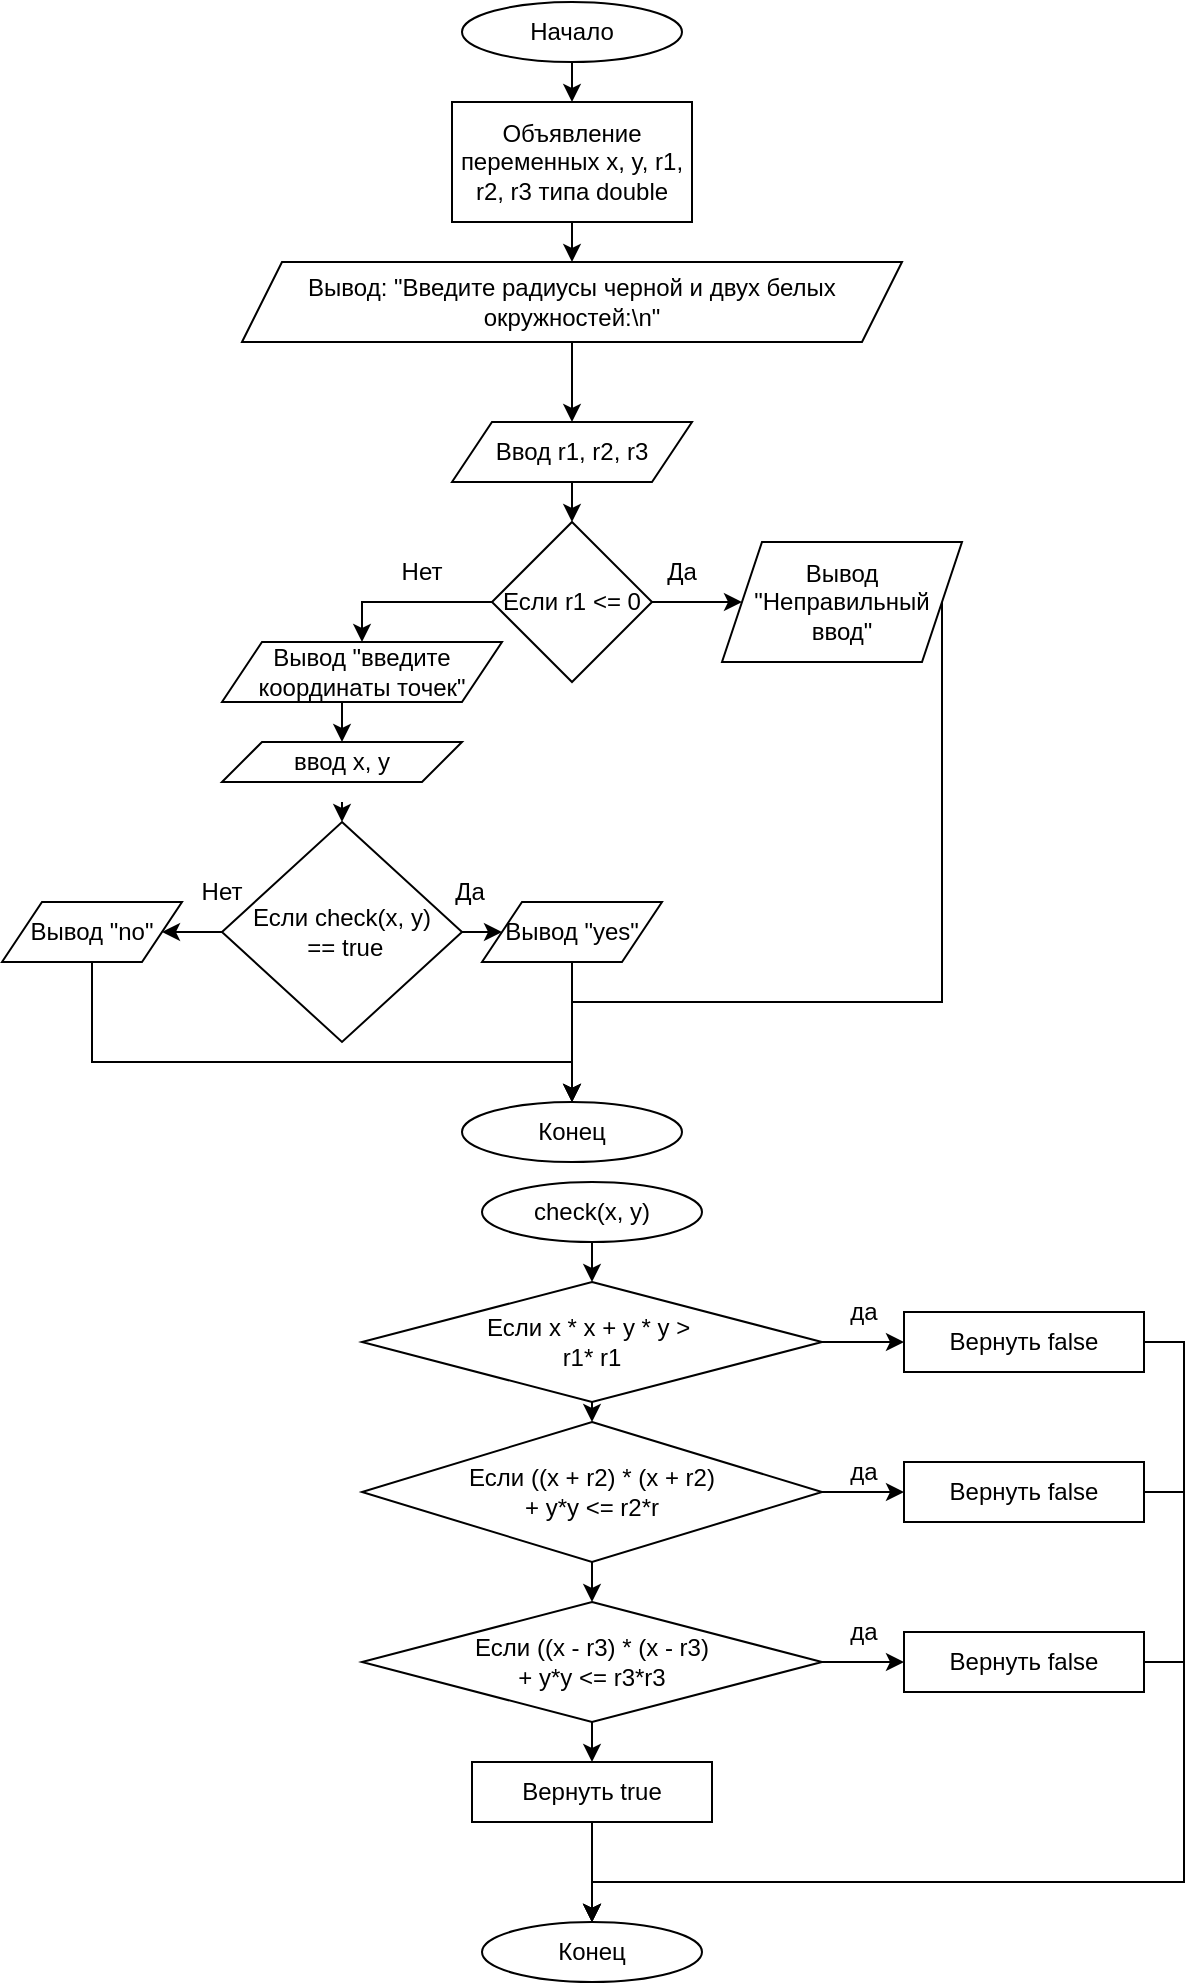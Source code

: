 <mxfile version="24.7.12">
  <diagram id="C5RBs43oDa-KdzZeNtuy" name="Page-1">
    <mxGraphModel dx="977" dy="563" grid="1" gridSize="10" guides="1" tooltips="1" connect="1" arrows="1" fold="1" page="1" pageScale="1" pageWidth="827" pageHeight="1169" math="0" shadow="0">
      <root>
        <mxCell id="WIyWlLk6GJQsqaUBKTNV-0" />
        <mxCell id="WIyWlLk6GJQsqaUBKTNV-1" parent="WIyWlLk6GJQsqaUBKTNV-0" />
        <mxCell id="s0M_Ey_tbC9sjgcI6Hga-5" style="edgeStyle=orthogonalEdgeStyle;rounded=0;orthogonalLoop=1;jettySize=auto;html=1;exitX=0.5;exitY=1;exitDx=0;exitDy=0;entryX=0.5;entryY=0;entryDx=0;entryDy=0;" edge="1" parent="WIyWlLk6GJQsqaUBKTNV-1" source="G4KBmSxN6sylE5Wgttx4-0" target="s0M_Ey_tbC9sjgcI6Hga-4">
          <mxGeometry relative="1" as="geometry" />
        </mxCell>
        <mxCell id="G4KBmSxN6sylE5Wgttx4-0" value="Начало" style="ellipse;whiteSpace=wrap;html=1;" parent="WIyWlLk6GJQsqaUBKTNV-1" vertex="1">
          <mxGeometry x="370" y="60" width="110" height="30" as="geometry" />
        </mxCell>
        <mxCell id="G4KBmSxN6sylE5Wgttx4-1" value="Конец" style="ellipse;whiteSpace=wrap;html=1;" parent="WIyWlLk6GJQsqaUBKTNV-1" vertex="1">
          <mxGeometry x="370" y="610" width="110" height="30" as="geometry" />
        </mxCell>
        <mxCell id="G4KBmSxN6sylE5Wgttx4-5" style="edgeStyle=orthogonalEdgeStyle;rounded=0;orthogonalLoop=1;jettySize=auto;html=1;exitX=0.5;exitY=1;exitDx=0;exitDy=0;entryX=0.5;entryY=0;entryDx=0;entryDy=0;" parent="WIyWlLk6GJQsqaUBKTNV-1" source="G4KBmSxN6sylE5Wgttx4-2" target="G4KBmSxN6sylE5Wgttx4-4" edge="1">
          <mxGeometry relative="1" as="geometry" />
        </mxCell>
        <mxCell id="G4KBmSxN6sylE5Wgttx4-2" value="Ввод r1, r2, r3" style="shape=parallelogram;perimeter=parallelogramPerimeter;whiteSpace=wrap;html=1;fixedSize=1;" parent="WIyWlLk6GJQsqaUBKTNV-1" vertex="1">
          <mxGeometry x="365" y="270" width="120" height="30" as="geometry" />
        </mxCell>
        <mxCell id="G4KBmSxN6sylE5Wgttx4-7" style="edgeStyle=orthogonalEdgeStyle;rounded=0;orthogonalLoop=1;jettySize=auto;html=1;exitX=1;exitY=0.5;exitDx=0;exitDy=0;entryX=0;entryY=0.5;entryDx=0;entryDy=0;" parent="WIyWlLk6GJQsqaUBKTNV-1" source="G4KBmSxN6sylE5Wgttx4-4" target="G4KBmSxN6sylE5Wgttx4-6" edge="1">
          <mxGeometry relative="1" as="geometry" />
        </mxCell>
        <mxCell id="s0M_Ey_tbC9sjgcI6Hga-11" style="edgeStyle=orthogonalEdgeStyle;rounded=0;orthogonalLoop=1;jettySize=auto;html=1;exitX=0;exitY=0.5;exitDx=0;exitDy=0;entryX=0.5;entryY=0;entryDx=0;entryDy=0;" edge="1" parent="WIyWlLk6GJQsqaUBKTNV-1" source="G4KBmSxN6sylE5Wgttx4-4" target="s0M_Ey_tbC9sjgcI6Hga-10">
          <mxGeometry relative="1" as="geometry" />
        </mxCell>
        <mxCell id="G4KBmSxN6sylE5Wgttx4-4" value="Если r1 &amp;lt;= 0" style="rhombus;whiteSpace=wrap;html=1;" parent="WIyWlLk6GJQsqaUBKTNV-1" vertex="1">
          <mxGeometry x="385" y="320" width="80" height="80" as="geometry" />
        </mxCell>
        <mxCell id="s0M_Ey_tbC9sjgcI6Hga-16" style="edgeStyle=orthogonalEdgeStyle;rounded=0;orthogonalLoop=1;jettySize=auto;html=1;exitX=1;exitY=0.5;exitDx=0;exitDy=0;entryX=0.5;entryY=0;entryDx=0;entryDy=0;" edge="1" parent="WIyWlLk6GJQsqaUBKTNV-1" source="G4KBmSxN6sylE5Wgttx4-6" target="G4KBmSxN6sylE5Wgttx4-1">
          <mxGeometry relative="1" as="geometry">
            <Array as="points">
              <mxPoint x="610" y="560" />
              <mxPoint x="425" y="560" />
            </Array>
          </mxGeometry>
        </mxCell>
        <mxCell id="G4KBmSxN6sylE5Wgttx4-6" value="Вывод &quot;Неправильный ввод&quot;" style="shape=parallelogram;perimeter=parallelogramPerimeter;whiteSpace=wrap;html=1;fixedSize=1;" parent="WIyWlLk6GJQsqaUBKTNV-1" vertex="1">
          <mxGeometry x="500" y="330" width="120" height="60" as="geometry" />
        </mxCell>
        <mxCell id="G4KBmSxN6sylE5Wgttx4-11" value="Да&lt;span style=&quot;color: rgba(0, 0, 0, 0); font-family: monospace; font-size: 0px; text-align: start; text-wrap: nowrap;&quot;&gt;%3CmxGraphModel%3E%3Croot%3E%3CmxCell%20id%3D%220%22%2F%3E%3CmxCell%20id%3D%221%22%20parent%3D%220%22%2F%3E%3CmxCell%20id%3D%222%22%20value%3D%22%D0%9D%D0%B0%D1%87%D0%B0%D0%BB%D0%BE%22%20style%3D%22ellipse%3BwhiteSpace%3Dwrap%3Bhtml%3D1%3B%22%20vertex%3D%221%22%20parent%3D%221%22%3E%3CmxGeometry%20x%3D%22390%22%20y%3D%2260%22%20width%3D%22110%22%20height%3D%2230%22%20as%3D%22geometry%22%2F%3E%3C%2FmxCell%3E%3C%2Froot%3E%3C%2FmxGraphModel%3E&lt;/span&gt;" style="text;html=1;align=center;verticalAlign=middle;whiteSpace=wrap;rounded=0;" parent="WIyWlLk6GJQsqaUBKTNV-1" vertex="1">
          <mxGeometry x="450" y="330" width="60" height="30" as="geometry" />
        </mxCell>
        <mxCell id="G4KBmSxN6sylE5Wgttx4-13" value="Нет" style="text;html=1;align=center;verticalAlign=middle;whiteSpace=wrap;rounded=0;" parent="WIyWlLk6GJQsqaUBKTNV-1" vertex="1">
          <mxGeometry x="320" y="330" width="60" height="30" as="geometry" />
        </mxCell>
        <mxCell id="G4KBmSxN6sylE5Wgttx4-19" style="edgeStyle=orthogonalEdgeStyle;rounded=0;orthogonalLoop=1;jettySize=auto;html=1;exitX=0;exitY=0.5;exitDx=0;exitDy=0;entryX=1;entryY=0.5;entryDx=0;entryDy=0;" parent="WIyWlLk6GJQsqaUBKTNV-1" source="G4KBmSxN6sylE5Wgttx4-15" target="G4KBmSxN6sylE5Wgttx4-18" edge="1">
          <mxGeometry relative="1" as="geometry" />
        </mxCell>
        <mxCell id="G4KBmSxN6sylE5Wgttx4-20" style="edgeStyle=orthogonalEdgeStyle;rounded=0;orthogonalLoop=1;jettySize=auto;html=1;exitX=1;exitY=0.5;exitDx=0;exitDy=0;entryX=0;entryY=0.5;entryDx=0;entryDy=0;" parent="WIyWlLk6GJQsqaUBKTNV-1" source="G4KBmSxN6sylE5Wgttx4-15" target="G4KBmSxN6sylE5Wgttx4-17" edge="1">
          <mxGeometry relative="1" as="geometry" />
        </mxCell>
        <mxCell id="G4KBmSxN6sylE5Wgttx4-15" value="Если check(x, y)&lt;div&gt;&amp;nbsp;== true&lt;/div&gt;" style="rhombus;whiteSpace=wrap;html=1;" parent="WIyWlLk6GJQsqaUBKTNV-1" vertex="1">
          <mxGeometry x="250" y="470" width="120" height="110" as="geometry" />
        </mxCell>
        <mxCell id="s0M_Ey_tbC9sjgcI6Hga-15" style="edgeStyle=orthogonalEdgeStyle;rounded=0;orthogonalLoop=1;jettySize=auto;html=1;exitX=0.5;exitY=1;exitDx=0;exitDy=0;entryX=0.5;entryY=0;entryDx=0;entryDy=0;" edge="1" parent="WIyWlLk6GJQsqaUBKTNV-1" source="G4KBmSxN6sylE5Wgttx4-17" target="G4KBmSxN6sylE5Wgttx4-1">
          <mxGeometry relative="1" as="geometry" />
        </mxCell>
        <mxCell id="G4KBmSxN6sylE5Wgttx4-17" value="Вывод &quot;yes&quot;" style="shape=parallelogram;perimeter=parallelogramPerimeter;whiteSpace=wrap;html=1;fixedSize=1;" parent="WIyWlLk6GJQsqaUBKTNV-1" vertex="1">
          <mxGeometry x="380" y="510" width="90" height="30" as="geometry" />
        </mxCell>
        <mxCell id="s0M_Ey_tbC9sjgcI6Hga-17" style="edgeStyle=orthogonalEdgeStyle;rounded=0;orthogonalLoop=1;jettySize=auto;html=1;exitX=0.5;exitY=1;exitDx=0;exitDy=0;entryX=0.5;entryY=0;entryDx=0;entryDy=0;" edge="1" parent="WIyWlLk6GJQsqaUBKTNV-1" source="G4KBmSxN6sylE5Wgttx4-18" target="G4KBmSxN6sylE5Wgttx4-1">
          <mxGeometry relative="1" as="geometry">
            <Array as="points">
              <mxPoint x="185" y="590" />
              <mxPoint x="425" y="590" />
            </Array>
          </mxGeometry>
        </mxCell>
        <mxCell id="G4KBmSxN6sylE5Wgttx4-18" value="Вывод &quot;no&quot;" style="shape=parallelogram;perimeter=parallelogramPerimeter;whiteSpace=wrap;html=1;fixedSize=1;" parent="WIyWlLk6GJQsqaUBKTNV-1" vertex="1">
          <mxGeometry x="140" y="510" width="90" height="30" as="geometry" />
        </mxCell>
        <mxCell id="G4KBmSxN6sylE5Wgttx4-23" value="Да&lt;span style=&quot;color: rgba(0, 0, 0, 0); font-family: monospace; font-size: 0px; text-align: start; text-wrap: nowrap;&quot;&gt;%3CmxGraphModel%3E%3Croot%3E%3CmxCell%20id%3D%220%22%2F%3E%3CmxCell%20id%3D%221%22%20parent%3D%220%22%2F%3E%3CmxCell%20id%3D%222%22%20value%3D%22%D0%9D%D0%B0%D1%87%D0%B0%D0%BB%D0%BE%22%20style%3D%22ellipse%3BwhiteSpace%3Dwrap%3Bhtml%3D1%3B%22%20vertex%3D%221%22%20parent%3D%221%22%3E%3CmxGeometry%20x%3D%22390%22%20y%3D%2260%22%20width%3D%22110%22%20height%3D%2230%22%20as%3D%22geometry%22%2F%3E%3C%2FmxCell%3E%3C%2Froot%3E%3C%2FmxGraphModel%3E&lt;/span&gt;" style="text;html=1;align=center;verticalAlign=middle;whiteSpace=wrap;rounded=0;" parent="WIyWlLk6GJQsqaUBKTNV-1" vertex="1">
          <mxGeometry x="344" y="490" width="60" height="30" as="geometry" />
        </mxCell>
        <mxCell id="G4KBmSxN6sylE5Wgttx4-24" value="Нет" style="text;html=1;align=center;verticalAlign=middle;whiteSpace=wrap;rounded=0;" parent="WIyWlLk6GJQsqaUBKTNV-1" vertex="1">
          <mxGeometry x="220" y="490" width="60" height="30" as="geometry" />
        </mxCell>
        <mxCell id="G4KBmSxN6sylE5Wgttx4-47" style="edgeStyle=orthogonalEdgeStyle;rounded=0;orthogonalLoop=1;jettySize=auto;html=1;exitX=0.5;exitY=1;exitDx=0;exitDy=0;entryX=0.5;entryY=0;entryDx=0;entryDy=0;" parent="WIyWlLk6GJQsqaUBKTNV-1" source="G4KBmSxN6sylE5Wgttx4-26" target="G4KBmSxN6sylE5Wgttx4-46" edge="1">
          <mxGeometry relative="1" as="geometry" />
        </mxCell>
        <mxCell id="G4KBmSxN6sylE5Wgttx4-26" value="check(x, y)" style="ellipse;whiteSpace=wrap;html=1;" parent="WIyWlLk6GJQsqaUBKTNV-1" vertex="1">
          <mxGeometry x="380" y="650" width="110" height="30" as="geometry" />
        </mxCell>
        <mxCell id="G4KBmSxN6sylE5Wgttx4-27" value="Конец" style="ellipse;whiteSpace=wrap;html=1;" parent="WIyWlLk6GJQsqaUBKTNV-1" vertex="1">
          <mxGeometry x="380" y="1020" width="110" height="30" as="geometry" />
        </mxCell>
        <mxCell id="G4KBmSxN6sylE5Wgttx4-49" style="edgeStyle=orthogonalEdgeStyle;rounded=0;orthogonalLoop=1;jettySize=auto;html=1;exitX=1;exitY=0.5;exitDx=0;exitDy=0;entryX=0;entryY=0.5;entryDx=0;entryDy=0;" parent="WIyWlLk6GJQsqaUBKTNV-1" source="G4KBmSxN6sylE5Wgttx4-46" target="G4KBmSxN6sylE5Wgttx4-48" edge="1">
          <mxGeometry relative="1" as="geometry" />
        </mxCell>
        <mxCell id="G4KBmSxN6sylE5Wgttx4-65" style="edgeStyle=orthogonalEdgeStyle;rounded=0;orthogonalLoop=1;jettySize=auto;html=1;exitX=0.5;exitY=1;exitDx=0;exitDy=0;entryX=0.5;entryY=0;entryDx=0;entryDy=0;" parent="WIyWlLk6GJQsqaUBKTNV-1" source="G4KBmSxN6sylE5Wgttx4-46" target="G4KBmSxN6sylE5Wgttx4-51" edge="1">
          <mxGeometry relative="1" as="geometry" />
        </mxCell>
        <mxCell id="G4KBmSxN6sylE5Wgttx4-46" value="&lt;font style=&quot;font-size: 12px;&quot;&gt;Если&amp;nbsp;&lt;span style=&quot;&quot; lang=&quot;EN-US&quot;&gt;x * x + y * y &amp;gt;&amp;nbsp;&lt;/span&gt;&lt;/font&gt;&lt;div&gt;&lt;span style=&quot;&quot; lang=&quot;EN-US&quot;&gt;&lt;font style=&quot;font-size: 12px;&quot;&gt;r1* r1&lt;/font&gt;&lt;/span&gt;&lt;/div&gt;" style="rhombus;whiteSpace=wrap;html=1;" parent="WIyWlLk6GJQsqaUBKTNV-1" vertex="1">
          <mxGeometry x="320" y="700" width="230" height="60" as="geometry" />
        </mxCell>
        <mxCell id="s0M_Ey_tbC9sjgcI6Hga-1" style="edgeStyle=orthogonalEdgeStyle;rounded=0;orthogonalLoop=1;jettySize=auto;html=1;exitX=1;exitY=0.5;exitDx=0;exitDy=0;entryX=0.5;entryY=0;entryDx=0;entryDy=0;" edge="1" parent="WIyWlLk6GJQsqaUBKTNV-1" source="G4KBmSxN6sylE5Wgttx4-48" target="G4KBmSxN6sylE5Wgttx4-27">
          <mxGeometry relative="1" as="geometry">
            <Array as="points">
              <mxPoint x="731" y="730" />
              <mxPoint x="731" y="1000" />
              <mxPoint x="435" y="1000" />
            </Array>
          </mxGeometry>
        </mxCell>
        <mxCell id="G4KBmSxN6sylE5Wgttx4-48" value="Вернуть false" style="rounded=0;whiteSpace=wrap;html=1;" parent="WIyWlLk6GJQsqaUBKTNV-1" vertex="1">
          <mxGeometry x="591" y="715" width="120" height="30" as="geometry" />
        </mxCell>
        <mxCell id="G4KBmSxN6sylE5Wgttx4-50" value="да" style="text;html=1;align=center;verticalAlign=middle;whiteSpace=wrap;rounded=0;" parent="WIyWlLk6GJQsqaUBKTNV-1" vertex="1">
          <mxGeometry x="541" y="700" width="60" height="30" as="geometry" />
        </mxCell>
        <mxCell id="G4KBmSxN6sylE5Wgttx4-58" style="edgeStyle=orthogonalEdgeStyle;rounded=0;orthogonalLoop=1;jettySize=auto;html=1;exitX=1;exitY=0.5;exitDx=0;exitDy=0;entryX=0;entryY=0.5;entryDx=0;entryDy=0;" parent="WIyWlLk6GJQsqaUBKTNV-1" source="G4KBmSxN6sylE5Wgttx4-51" target="G4KBmSxN6sylE5Wgttx4-56" edge="1">
          <mxGeometry relative="1" as="geometry" />
        </mxCell>
        <mxCell id="G4KBmSxN6sylE5Wgttx4-66" style="edgeStyle=orthogonalEdgeStyle;rounded=0;orthogonalLoop=1;jettySize=auto;html=1;exitX=0.5;exitY=1;exitDx=0;exitDy=0;entryX=0.5;entryY=0;entryDx=0;entryDy=0;" parent="WIyWlLk6GJQsqaUBKTNV-1" source="G4KBmSxN6sylE5Wgttx4-51" target="G4KBmSxN6sylE5Wgttx4-52" edge="1">
          <mxGeometry relative="1" as="geometry" />
        </mxCell>
        <mxCell id="G4KBmSxN6sylE5Wgttx4-51" value="Если&amp;nbsp;&lt;span style=&quot;&quot; lang=&quot;EN-US&quot;&gt;((x + r2) * (x + r2)&lt;br&gt;+ y*y &amp;lt;= r2*r&lt;/span&gt;" style="rhombus;whiteSpace=wrap;html=1;" parent="WIyWlLk6GJQsqaUBKTNV-1" vertex="1">
          <mxGeometry x="320" y="770" width="230" height="70" as="geometry" />
        </mxCell>
        <mxCell id="G4KBmSxN6sylE5Wgttx4-55" style="edgeStyle=orthogonalEdgeStyle;rounded=0;orthogonalLoop=1;jettySize=auto;html=1;exitX=0.5;exitY=1;exitDx=0;exitDy=0;entryX=0.5;entryY=0;entryDx=0;entryDy=0;" parent="WIyWlLk6GJQsqaUBKTNV-1" source="G4KBmSxN6sylE5Wgttx4-52" target="G4KBmSxN6sylE5Wgttx4-53" edge="1">
          <mxGeometry relative="1" as="geometry" />
        </mxCell>
        <mxCell id="G4KBmSxN6sylE5Wgttx4-59" style="edgeStyle=orthogonalEdgeStyle;rounded=0;orthogonalLoop=1;jettySize=auto;html=1;exitX=1;exitY=0.5;exitDx=0;exitDy=0;entryX=0;entryY=0.5;entryDx=0;entryDy=0;" parent="WIyWlLk6GJQsqaUBKTNV-1" source="G4KBmSxN6sylE5Wgttx4-52" target="G4KBmSxN6sylE5Wgttx4-57" edge="1">
          <mxGeometry relative="1" as="geometry" />
        </mxCell>
        <mxCell id="G4KBmSxN6sylE5Wgttx4-52" value="&lt;span style=&quot;&quot; lang=&quot;EN-US&quot;&gt;Если ((x - r3) * (x - r3)&lt;br&gt;+ y*y &amp;lt;= r3*r3&lt;/span&gt;" style="rhombus;whiteSpace=wrap;html=1;" parent="WIyWlLk6GJQsqaUBKTNV-1" vertex="1">
          <mxGeometry x="320" y="860" width="230" height="60" as="geometry" />
        </mxCell>
        <mxCell id="G4KBmSxN6sylE5Wgttx4-54" style="edgeStyle=orthogonalEdgeStyle;rounded=0;orthogonalLoop=1;jettySize=auto;html=1;exitX=0.5;exitY=1;exitDx=0;exitDy=0;entryX=0.5;entryY=0;entryDx=0;entryDy=0;" parent="WIyWlLk6GJQsqaUBKTNV-1" source="G4KBmSxN6sylE5Wgttx4-53" target="G4KBmSxN6sylE5Wgttx4-27" edge="1">
          <mxGeometry relative="1" as="geometry" />
        </mxCell>
        <mxCell id="G4KBmSxN6sylE5Wgttx4-53" value="Вернуть true" style="rounded=0;whiteSpace=wrap;html=1;" parent="WIyWlLk6GJQsqaUBKTNV-1" vertex="1">
          <mxGeometry x="375" y="940" width="120" height="30" as="geometry" />
        </mxCell>
        <mxCell id="s0M_Ey_tbC9sjgcI6Hga-2" style="edgeStyle=orthogonalEdgeStyle;rounded=0;orthogonalLoop=1;jettySize=auto;html=1;exitX=1;exitY=0.5;exitDx=0;exitDy=0;entryX=0.5;entryY=0;entryDx=0;entryDy=0;" edge="1" parent="WIyWlLk6GJQsqaUBKTNV-1" source="G4KBmSxN6sylE5Wgttx4-56" target="G4KBmSxN6sylE5Wgttx4-27">
          <mxGeometry relative="1" as="geometry">
            <Array as="points">
              <mxPoint x="731" y="805" />
              <mxPoint x="731" y="1000" />
              <mxPoint x="435" y="1000" />
            </Array>
          </mxGeometry>
        </mxCell>
        <mxCell id="G4KBmSxN6sylE5Wgttx4-56" value="Вернуть false" style="rounded=0;whiteSpace=wrap;html=1;" parent="WIyWlLk6GJQsqaUBKTNV-1" vertex="1">
          <mxGeometry x="591" y="790" width="120" height="30" as="geometry" />
        </mxCell>
        <mxCell id="s0M_Ey_tbC9sjgcI6Hga-3" style="edgeStyle=orthogonalEdgeStyle;rounded=0;orthogonalLoop=1;jettySize=auto;html=1;exitX=1;exitY=0.5;exitDx=0;exitDy=0;entryX=0.5;entryY=0;entryDx=0;entryDy=0;" edge="1" parent="WIyWlLk6GJQsqaUBKTNV-1" source="G4KBmSxN6sylE5Wgttx4-57" target="G4KBmSxN6sylE5Wgttx4-27">
          <mxGeometry relative="1" as="geometry">
            <Array as="points">
              <mxPoint x="731" y="890" />
              <mxPoint x="731" y="1000" />
              <mxPoint x="435" y="1000" />
            </Array>
          </mxGeometry>
        </mxCell>
        <mxCell id="G4KBmSxN6sylE5Wgttx4-57" value="Вернуть false" style="rounded=0;whiteSpace=wrap;html=1;" parent="WIyWlLk6GJQsqaUBKTNV-1" vertex="1">
          <mxGeometry x="591" y="875" width="120" height="30" as="geometry" />
        </mxCell>
        <mxCell id="G4KBmSxN6sylE5Wgttx4-60" value="да" style="text;html=1;align=center;verticalAlign=middle;whiteSpace=wrap;rounded=0;" parent="WIyWlLk6GJQsqaUBKTNV-1" vertex="1">
          <mxGeometry x="541" y="780" width="60" height="30" as="geometry" />
        </mxCell>
        <mxCell id="G4KBmSxN6sylE5Wgttx4-61" value="да" style="text;html=1;align=center;verticalAlign=middle;whiteSpace=wrap;rounded=0;" parent="WIyWlLk6GJQsqaUBKTNV-1" vertex="1">
          <mxGeometry x="541" y="860" width="60" height="30" as="geometry" />
        </mxCell>
        <mxCell id="s0M_Ey_tbC9sjgcI6Hga-8" style="edgeStyle=orthogonalEdgeStyle;rounded=0;orthogonalLoop=1;jettySize=auto;html=1;exitX=0.5;exitY=1;exitDx=0;exitDy=0;entryX=0.5;entryY=0;entryDx=0;entryDy=0;" edge="1" parent="WIyWlLk6GJQsqaUBKTNV-1" source="s0M_Ey_tbC9sjgcI6Hga-4" target="s0M_Ey_tbC9sjgcI6Hga-7">
          <mxGeometry relative="1" as="geometry" />
        </mxCell>
        <mxCell id="s0M_Ey_tbC9sjgcI6Hga-4" value="Объявление переменных x, y, r1, r2, r3 типа double" style="rounded=0;whiteSpace=wrap;html=1;" vertex="1" parent="WIyWlLk6GJQsqaUBKTNV-1">
          <mxGeometry x="365" y="110" width="120" height="60" as="geometry" />
        </mxCell>
        <mxCell id="s0M_Ey_tbC9sjgcI6Hga-9" style="edgeStyle=orthogonalEdgeStyle;rounded=0;orthogonalLoop=1;jettySize=auto;html=1;exitX=0.5;exitY=1;exitDx=0;exitDy=0;entryX=0.5;entryY=0;entryDx=0;entryDy=0;" edge="1" parent="WIyWlLk6GJQsqaUBKTNV-1" source="s0M_Ey_tbC9sjgcI6Hga-7" target="G4KBmSxN6sylE5Wgttx4-2">
          <mxGeometry relative="1" as="geometry" />
        </mxCell>
        <mxCell id="s0M_Ey_tbC9sjgcI6Hga-7" value="Вывод: &quot;Введите радиусы черной и двух белых окружностей:\n&quot;" style="shape=parallelogram;perimeter=parallelogramPerimeter;whiteSpace=wrap;html=1;fixedSize=1;" vertex="1" parent="WIyWlLk6GJQsqaUBKTNV-1">
          <mxGeometry x="260" y="190" width="330" height="40" as="geometry" />
        </mxCell>
        <mxCell id="s0M_Ey_tbC9sjgcI6Hga-13" style="edgeStyle=orthogonalEdgeStyle;rounded=0;orthogonalLoop=1;jettySize=auto;html=1;exitX=0.5;exitY=1;exitDx=0;exitDy=0;entryX=0.5;entryY=0;entryDx=0;entryDy=0;" edge="1" parent="WIyWlLk6GJQsqaUBKTNV-1" source="s0M_Ey_tbC9sjgcI6Hga-10" target="s0M_Ey_tbC9sjgcI6Hga-12">
          <mxGeometry relative="1" as="geometry" />
        </mxCell>
        <mxCell id="s0M_Ey_tbC9sjgcI6Hga-10" value="Вывод &quot;введите координаты точек&quot;" style="shape=parallelogram;perimeter=parallelogramPerimeter;whiteSpace=wrap;html=1;fixedSize=1;" vertex="1" parent="WIyWlLk6GJQsqaUBKTNV-1">
          <mxGeometry x="250" y="380" width="140" height="30" as="geometry" />
        </mxCell>
        <mxCell id="s0M_Ey_tbC9sjgcI6Hga-14" style="edgeStyle=orthogonalEdgeStyle;rounded=0;orthogonalLoop=1;jettySize=auto;html=1;exitX=0.5;exitY=1;exitDx=0;exitDy=0;entryX=0.5;entryY=0;entryDx=0;entryDy=0;" edge="1" parent="WIyWlLk6GJQsqaUBKTNV-1" target="G4KBmSxN6sylE5Wgttx4-15">
          <mxGeometry relative="1" as="geometry">
            <mxPoint x="310" y="460" as="sourcePoint" />
          </mxGeometry>
        </mxCell>
        <mxCell id="s0M_Ey_tbC9sjgcI6Hga-12" value="ввод x, y" style="shape=parallelogram;perimeter=parallelogramPerimeter;whiteSpace=wrap;html=1;fixedSize=1;" vertex="1" parent="WIyWlLk6GJQsqaUBKTNV-1">
          <mxGeometry x="250" y="430" width="120" height="20" as="geometry" />
        </mxCell>
      </root>
    </mxGraphModel>
  </diagram>
</mxfile>
